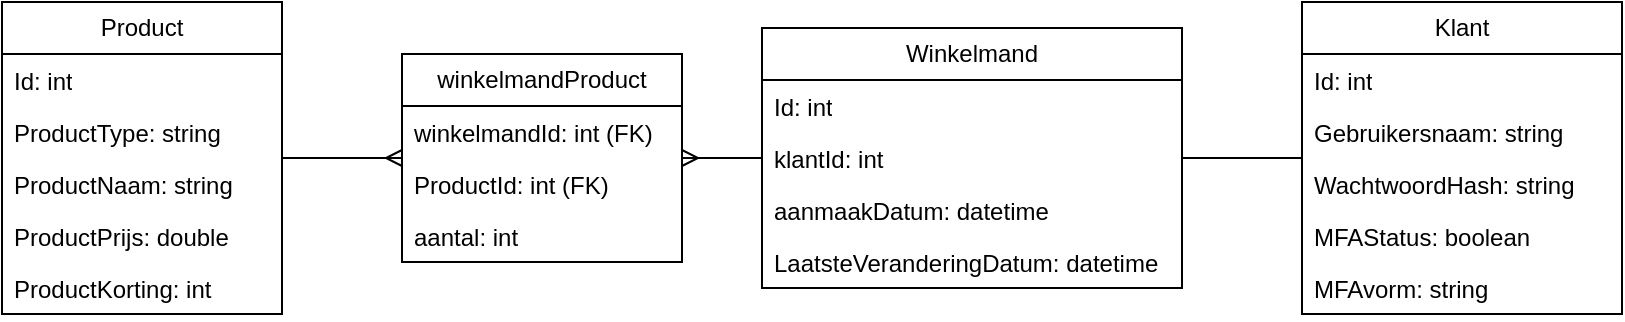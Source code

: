 <mxfile version="24.7.17">
  <diagram name="Page-1" id="McJbgTCWXCR6-uhGuC7U">
    <mxGraphModel dx="1036" dy="606" grid="1" gridSize="10" guides="1" tooltips="1" connect="1" arrows="1" fold="1" page="1" pageScale="1" pageWidth="827" pageHeight="1169" math="0" shadow="0">
      <root>
        <mxCell id="0" />
        <mxCell id="1" parent="0" />
        <mxCell id="GAkQtHlvRAplIH8dsUpa-1" value="Klant" style="swimlane;fontStyle=0;childLayout=stackLayout;horizontal=1;startSize=26;fillColor=none;horizontalStack=0;resizeParent=1;resizeParentMax=0;resizeLast=0;collapsible=1;marginBottom=0;whiteSpace=wrap;html=1;" vertex="1" parent="1">
          <mxGeometry x="660" y="210" width="160" height="156" as="geometry" />
        </mxCell>
        <mxCell id="GAkQtHlvRAplIH8dsUpa-4" value="Id: int" style="text;strokeColor=none;fillColor=none;align=left;verticalAlign=top;spacingLeft=4;spacingRight=4;overflow=hidden;rotatable=0;points=[[0,0.5],[1,0.5]];portConstraint=eastwest;whiteSpace=wrap;html=1;" vertex="1" parent="GAkQtHlvRAplIH8dsUpa-1">
          <mxGeometry y="26" width="160" height="26" as="geometry" />
        </mxCell>
        <mxCell id="GAkQtHlvRAplIH8dsUpa-2" value="Gebruikersnaam: string" style="text;strokeColor=none;fillColor=none;align=left;verticalAlign=top;spacingLeft=4;spacingRight=4;overflow=hidden;rotatable=0;points=[[0,0.5],[1,0.5]];portConstraint=eastwest;whiteSpace=wrap;html=1;" vertex="1" parent="GAkQtHlvRAplIH8dsUpa-1">
          <mxGeometry y="52" width="160" height="26" as="geometry" />
        </mxCell>
        <mxCell id="GAkQtHlvRAplIH8dsUpa-3" value="WachtwoordHash: string" style="text;strokeColor=none;fillColor=none;align=left;verticalAlign=top;spacingLeft=4;spacingRight=4;overflow=hidden;rotatable=0;points=[[0,0.5],[1,0.5]];portConstraint=eastwest;whiteSpace=wrap;html=1;" vertex="1" parent="GAkQtHlvRAplIH8dsUpa-1">
          <mxGeometry y="78" width="160" height="26" as="geometry" />
        </mxCell>
        <mxCell id="GAkQtHlvRAplIH8dsUpa-30" value="MFAStatus: boolean" style="text;strokeColor=none;fillColor=none;align=left;verticalAlign=top;spacingLeft=4;spacingRight=4;overflow=hidden;rotatable=0;points=[[0,0.5],[1,0.5]];portConstraint=eastwest;whiteSpace=wrap;html=1;" vertex="1" parent="GAkQtHlvRAplIH8dsUpa-1">
          <mxGeometry y="104" width="160" height="26" as="geometry" />
        </mxCell>
        <mxCell id="GAkQtHlvRAplIH8dsUpa-31" value="MFAvorm: string" style="text;strokeColor=none;fillColor=none;align=left;verticalAlign=top;spacingLeft=4;spacingRight=4;overflow=hidden;rotatable=0;points=[[0,0.5],[1,0.5]];portConstraint=eastwest;whiteSpace=wrap;html=1;" vertex="1" parent="GAkQtHlvRAplIH8dsUpa-1">
          <mxGeometry y="130" width="160" height="26" as="geometry" />
        </mxCell>
        <mxCell id="GAkQtHlvRAplIH8dsUpa-5" value="Winkelmand" style="swimlane;fontStyle=0;childLayout=stackLayout;horizontal=1;startSize=26;fillColor=none;horizontalStack=0;resizeParent=1;resizeParentMax=0;resizeLast=0;collapsible=1;marginBottom=0;whiteSpace=wrap;html=1;" vertex="1" parent="1">
          <mxGeometry x="390" y="223" width="210" height="130" as="geometry" />
        </mxCell>
        <mxCell id="GAkQtHlvRAplIH8dsUpa-22" value="Id: int" style="text;strokeColor=none;fillColor=none;align=left;verticalAlign=top;spacingLeft=4;spacingRight=4;overflow=hidden;rotatable=0;points=[[0,0.5],[1,0.5]];portConstraint=eastwest;whiteSpace=wrap;html=1;" vertex="1" parent="GAkQtHlvRAplIH8dsUpa-5">
          <mxGeometry y="26" width="210" height="26" as="geometry" />
        </mxCell>
        <mxCell id="GAkQtHlvRAplIH8dsUpa-27" value="klantId: int" style="text;strokeColor=none;fillColor=none;align=left;verticalAlign=top;spacingLeft=4;spacingRight=4;overflow=hidden;rotatable=0;points=[[0,0.5],[1,0.5]];portConstraint=eastwest;whiteSpace=wrap;html=1;" vertex="1" parent="GAkQtHlvRAplIH8dsUpa-5">
          <mxGeometry y="52" width="210" height="26" as="geometry" />
        </mxCell>
        <mxCell id="GAkQtHlvRAplIH8dsUpa-28" value="aanmaakDatum: datetime" style="text;strokeColor=none;fillColor=none;align=left;verticalAlign=top;spacingLeft=4;spacingRight=4;overflow=hidden;rotatable=0;points=[[0,0.5],[1,0.5]];portConstraint=eastwest;whiteSpace=wrap;html=1;" vertex="1" parent="GAkQtHlvRAplIH8dsUpa-5">
          <mxGeometry y="78" width="210" height="26" as="geometry" />
        </mxCell>
        <mxCell id="GAkQtHlvRAplIH8dsUpa-29" value="LaatsteVeranderingDatum: datetime" style="text;strokeColor=none;fillColor=none;align=left;verticalAlign=top;spacingLeft=4;spacingRight=4;overflow=hidden;rotatable=0;points=[[0,0.5],[1,0.5]];portConstraint=eastwest;whiteSpace=wrap;html=1;" vertex="1" parent="GAkQtHlvRAplIH8dsUpa-5">
          <mxGeometry y="104" width="210" height="26" as="geometry" />
        </mxCell>
        <mxCell id="GAkQtHlvRAplIH8dsUpa-9" value="Product" style="swimlane;fontStyle=0;childLayout=stackLayout;horizontal=1;startSize=26;fillColor=none;horizontalStack=0;resizeParent=1;resizeParentMax=0;resizeLast=0;collapsible=1;marginBottom=0;whiteSpace=wrap;html=1;" vertex="1" parent="1">
          <mxGeometry x="10" y="210" width="140" height="156" as="geometry" />
        </mxCell>
        <mxCell id="GAkQtHlvRAplIH8dsUpa-10" value="Id: int" style="text;strokeColor=none;fillColor=none;align=left;verticalAlign=top;spacingLeft=4;spacingRight=4;overflow=hidden;rotatable=0;points=[[0,0.5],[1,0.5]];portConstraint=eastwest;whiteSpace=wrap;html=1;" vertex="1" parent="GAkQtHlvRAplIH8dsUpa-9">
          <mxGeometry y="26" width="140" height="26" as="geometry" />
        </mxCell>
        <mxCell id="GAkQtHlvRAplIH8dsUpa-11" value="ProductType: string" style="text;strokeColor=none;fillColor=none;align=left;verticalAlign=top;spacingLeft=4;spacingRight=4;overflow=hidden;rotatable=0;points=[[0,0.5],[1,0.5]];portConstraint=eastwest;whiteSpace=wrap;html=1;" vertex="1" parent="GAkQtHlvRAplIH8dsUpa-9">
          <mxGeometry y="52" width="140" height="26" as="geometry" />
        </mxCell>
        <mxCell id="GAkQtHlvRAplIH8dsUpa-12" value="ProductNaam: string" style="text;strokeColor=none;fillColor=none;align=left;verticalAlign=top;spacingLeft=4;spacingRight=4;overflow=hidden;rotatable=0;points=[[0,0.5],[1,0.5]];portConstraint=eastwest;whiteSpace=wrap;html=1;" vertex="1" parent="GAkQtHlvRAplIH8dsUpa-9">
          <mxGeometry y="78" width="140" height="26" as="geometry" />
        </mxCell>
        <mxCell id="GAkQtHlvRAplIH8dsUpa-13" value="ProductPrijs: double" style="text;strokeColor=none;fillColor=none;align=left;verticalAlign=top;spacingLeft=4;spacingRight=4;overflow=hidden;rotatable=0;points=[[0,0.5],[1,0.5]];portConstraint=eastwest;whiteSpace=wrap;html=1;" vertex="1" parent="GAkQtHlvRAplIH8dsUpa-9">
          <mxGeometry y="104" width="140" height="26" as="geometry" />
        </mxCell>
        <mxCell id="GAkQtHlvRAplIH8dsUpa-14" value="ProductKorting: int" style="text;strokeColor=none;fillColor=none;align=left;verticalAlign=top;spacingLeft=4;spacingRight=4;overflow=hidden;rotatable=0;points=[[0,0.5],[1,0.5]];portConstraint=eastwest;whiteSpace=wrap;html=1;" vertex="1" parent="GAkQtHlvRAplIH8dsUpa-9">
          <mxGeometry y="130" width="140" height="26" as="geometry" />
        </mxCell>
        <mxCell id="GAkQtHlvRAplIH8dsUpa-19" value="" style="endArrow=none;html=1;rounded=0;" edge="1" parent="1" source="GAkQtHlvRAplIH8dsUpa-5" target="GAkQtHlvRAplIH8dsUpa-1">
          <mxGeometry width="50" height="50" relative="1" as="geometry">
            <mxPoint x="460" y="516" as="sourcePoint" />
            <mxPoint x="510" y="466" as="targetPoint" />
          </mxGeometry>
        </mxCell>
        <mxCell id="GAkQtHlvRAplIH8dsUpa-21" value="winkelmandProduct" style="swimlane;fontStyle=0;childLayout=stackLayout;horizontal=1;startSize=26;fillColor=none;horizontalStack=0;resizeParent=1;resizeParentMax=0;resizeLast=0;collapsible=1;marginBottom=0;whiteSpace=wrap;html=1;" vertex="1" parent="1">
          <mxGeometry x="210" y="236" width="140" height="104" as="geometry" />
        </mxCell>
        <mxCell id="GAkQtHlvRAplIH8dsUpa-8" value="winkelmandId: int (FK)" style="text;strokeColor=none;fillColor=none;align=left;verticalAlign=top;spacingLeft=4;spacingRight=4;overflow=hidden;rotatable=0;points=[[0,0.5],[1,0.5]];portConstraint=eastwest;whiteSpace=wrap;html=1;" vertex="1" parent="GAkQtHlvRAplIH8dsUpa-21">
          <mxGeometry y="26" width="140" height="26" as="geometry" />
        </mxCell>
        <mxCell id="GAkQtHlvRAplIH8dsUpa-7" value="ProductId: int (FK)" style="text;strokeColor=none;fillColor=none;align=left;verticalAlign=top;spacingLeft=4;spacingRight=4;overflow=hidden;rotatable=0;points=[[0,0.5],[1,0.5]];portConstraint=eastwest;whiteSpace=wrap;html=1;" vertex="1" parent="GAkQtHlvRAplIH8dsUpa-21">
          <mxGeometry y="52" width="140" height="26" as="geometry" />
        </mxCell>
        <mxCell id="GAkQtHlvRAplIH8dsUpa-23" value="aantal: int" style="text;strokeColor=none;fillColor=none;align=left;verticalAlign=top;spacingLeft=4;spacingRight=4;overflow=hidden;rotatable=0;points=[[0,0.5],[1,0.5]];portConstraint=eastwest;whiteSpace=wrap;html=1;" vertex="1" parent="GAkQtHlvRAplIH8dsUpa-21">
          <mxGeometry y="78" width="140" height="26" as="geometry" />
        </mxCell>
        <mxCell id="GAkQtHlvRAplIH8dsUpa-25" value="" style="endArrow=ERmany;html=1;rounded=0;endFill=0;" edge="1" parent="1" source="GAkQtHlvRAplIH8dsUpa-9" target="GAkQtHlvRAplIH8dsUpa-21">
          <mxGeometry width="50" height="50" relative="1" as="geometry">
            <mxPoint x="200" y="480" as="sourcePoint" />
            <mxPoint x="60" y="420" as="targetPoint" />
          </mxGeometry>
        </mxCell>
        <mxCell id="GAkQtHlvRAplIH8dsUpa-26" value="" style="endArrow=ERmany;html=1;rounded=0;endFill=0;" edge="1" parent="1" source="GAkQtHlvRAplIH8dsUpa-5" target="GAkQtHlvRAplIH8dsUpa-21">
          <mxGeometry width="50" height="50" relative="1" as="geometry">
            <mxPoint x="20" y="480" as="sourcePoint" />
            <mxPoint x="70" y="430" as="targetPoint" />
          </mxGeometry>
        </mxCell>
      </root>
    </mxGraphModel>
  </diagram>
</mxfile>

